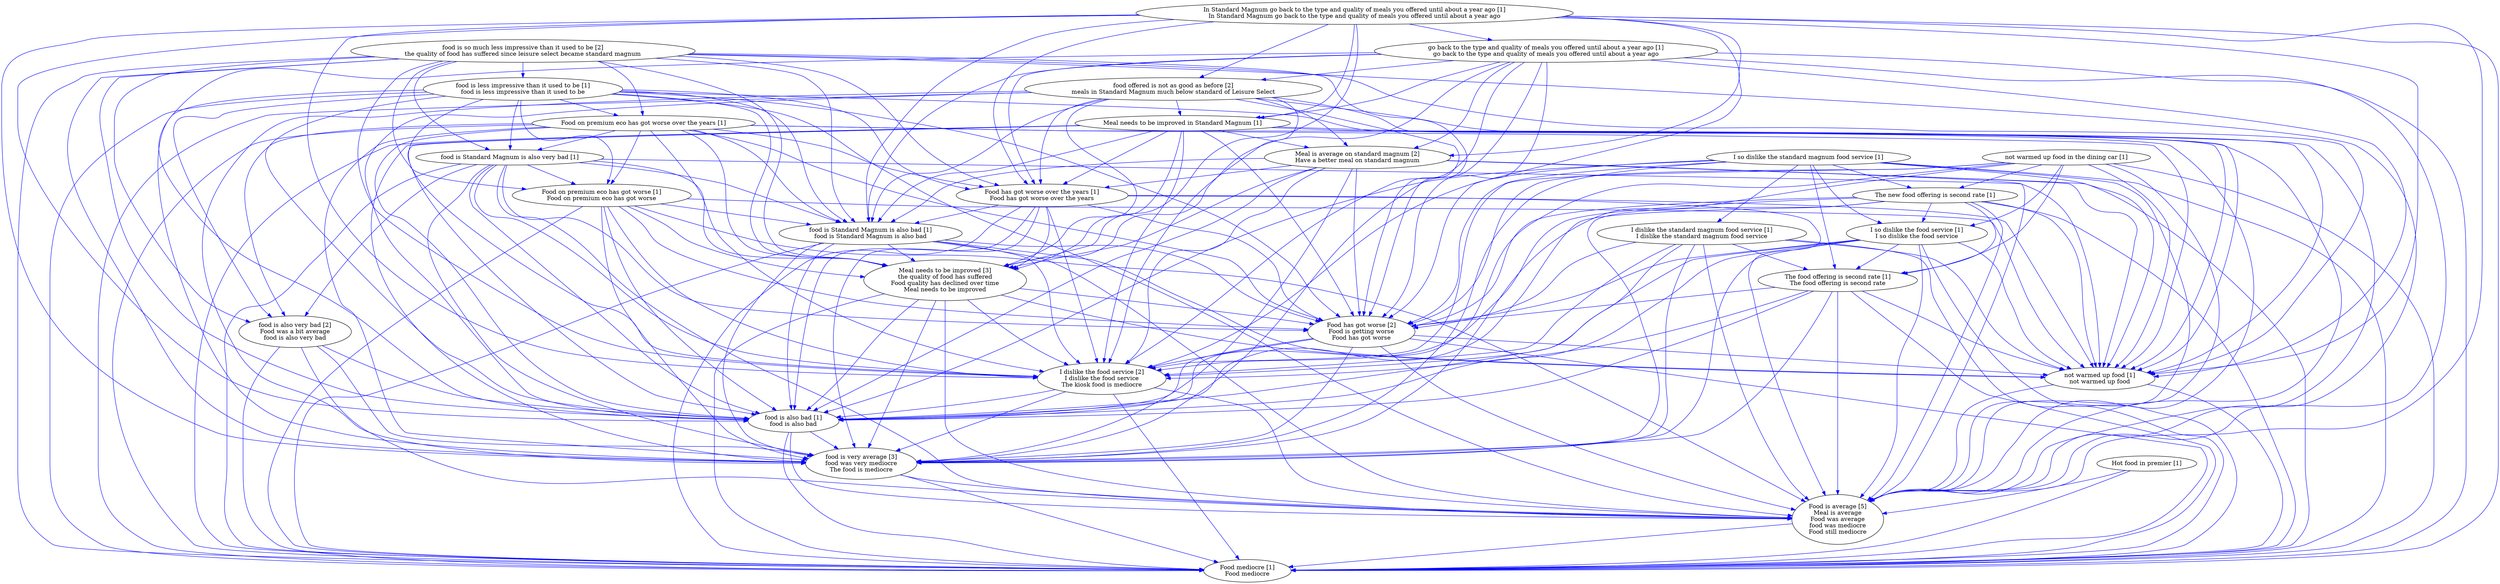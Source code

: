 digraph collapsedGraph {
"food offered is not as good as before [2]\nmeals in Standard Magnum much below standard of Leisure Select""Meal is average on standard magnum [2]\nHave a better meal on standard magnum""food is so much less impressive than it used to be [2]\nthe quality of food has suffered since leisure select became standard magnum""I dislike the food service [2]\nI dislike the food service\nThe kiosk food is mediocre""food is very average [3]\nfood was very mediocre\nThe food is mediocre""Food has got worse [2]\nFood is getting worse\nFood has got worse""Food is average [5]\nMeal is average\nFood was average\nfood was mediocre\nFood still mediocre""Meal needs to be improved [3]\nthe quality of food has suffered\nFood quality has declined over time\nMeal needs to be improved""food is also very bad [2]\nFood was a bit average\nfood is also very bad""Food mediocre [1]\nFood mediocre""Food on premium eco has got worse over the years [1]""Food on premium eco has got worse [1]\nFood on premium eco has got worse""Food has got worse over the years [1]\nFood has got worse over the years""Hot food in premier [1]""I so dislike the standard magnum food service [1]""I dislike the standard magnum food service [1]\nI dislike the standard magnum food service""I so dislike the food service [1]\nI so dislike the food service""In Standard Magnum go back to the type and quality of meals you offered until about a year ago [1]\nIn Standard Magnum go back to the type and quality of meals you offered until about a year ago""go back to the type and quality of meals you offered until about a year ago [1]\ngo back to the type and quality of meals you offered until about a year ago""Meal needs to be improved in Standard Magnum [1]""The new food offering is second rate [1]""The food offering is second rate [1]\nThe food offering is second rate""food is Standard Magnum is also very bad [1]""food is Standard Magnum is also bad [1]\nfood is Standard Magnum is also bad""food is also bad [1]\nfood is also bad""food is less impressive than it used to be [1]\nfood is less impressive than it used to be""not warmed up food in the dining car [1]""not warmed up food [1]\nnot warmed up food""food is Standard Magnum is also very bad [1]" -> "Food is average [5]\nMeal is average\nFood was average\nfood was mediocre\nFood still mediocre" [color=blue]
"food is Standard Magnum is also very bad [1]" -> "I dislike the food service [2]\nI dislike the food service\nThe kiosk food is mediocre" [color=blue]
"food is Standard Magnum is also very bad [1]" -> "Food mediocre [1]\nFood mediocre" [color=blue]
"food is Standard Magnum is also very bad [1]" -> "food is very average [3]\nfood was very mediocre\nThe food is mediocre" [color=blue]
"Meal needs to be improved [3]\nthe quality of food has suffered\nFood quality has declined over time\nMeal needs to be improved" -> "food is very average [3]\nfood was very mediocre\nThe food is mediocre" [color=blue]
"food is Standard Magnum is also bad [1]\nfood is Standard Magnum is also bad" -> "not warmed up food [1]\nnot warmed up food" [color=blue]
"Meal needs to be improved [3]\nthe quality of food has suffered\nFood quality has declined over time\nMeal needs to be improved" -> "Food has got worse [2]\nFood is getting worse\nFood has got worse" [color=blue]
"food is Standard Magnum is also bad [1]\nfood is Standard Magnum is also bad" -> "food is very average [3]\nfood was very mediocre\nThe food is mediocre" [color=blue]
"food is Standard Magnum is also very bad [1]" -> "Food has got worse [2]\nFood is getting worse\nFood has got worse" [color=blue]
"Food has got worse [2]\nFood is getting worse\nFood has got worse" -> "Food mediocre [1]\nFood mediocre" [color=blue]
"Food has got worse [2]\nFood is getting worse\nFood has got worse" -> "food is also bad [1]\nfood is also bad" [color=blue]
"The food offering is second rate [1]\nThe food offering is second rate" -> "food is also bad [1]\nfood is also bad" [color=blue]
"food is Standard Magnum is also very bad [1]" -> "Meal needs to be improved [3]\nthe quality of food has suffered\nFood quality has declined over time\nMeal needs to be improved" [color=blue]
"food is Standard Magnum is also very bad [1]" -> "Food on premium eco has got worse [1]\nFood on premium eco has got worse" [color=blue]
"The food offering is second rate [1]\nThe food offering is second rate" -> "Food mediocre [1]\nFood mediocre" [color=blue]
"food is so much less impressive than it used to be [2]\nthe quality of food has suffered since leisure select became standard magnum" -> "Food has got worse [2]\nFood is getting worse\nFood has got worse" [color=blue]
"go back to the type and quality of meals you offered until about a year ago [1]\ngo back to the type and quality of meals you offered until about a year ago" -> "food is Standard Magnum is also bad [1]\nfood is Standard Magnum is also bad" [color=blue]
"The food offering is second rate [1]\nThe food offering is second rate" -> "I dislike the food service [2]\nI dislike the food service\nThe kiosk food is mediocre" [color=blue]
"go back to the type and quality of meals you offered until about a year ago [1]\ngo back to the type and quality of meals you offered until about a year ago" -> "food offered is not as good as before [2]\nmeals in Standard Magnum much below standard of Leisure Select" [color=blue]
"The food offering is second rate [1]\nThe food offering is second rate" -> "Food is average [5]\nMeal is average\nFood was average\nfood was mediocre\nFood still mediocre" [color=blue]
"The food offering is second rate [1]\nThe food offering is second rate" -> "Food has got worse [2]\nFood is getting worse\nFood has got worse" [color=blue]
"food is also bad [1]\nfood is also bad" -> "food is very average [3]\nfood was very mediocre\nThe food is mediocre" [color=blue]
"not warmed up food in the dining car [1]" -> "Food is average [5]\nMeal is average\nFood was average\nfood was mediocre\nFood still mediocre" [color=blue]
"Meal needs to be improved [3]\nthe quality of food has suffered\nFood quality has declined over time\nMeal needs to be improved" -> "not warmed up food [1]\nnot warmed up food" [color=blue]
"food is less impressive than it used to be [1]\nfood is less impressive than it used to be" -> "food is Standard Magnum is also bad [1]\nfood is Standard Magnum is also bad" [color=blue]
"food is so much less impressive than it used to be [2]\nthe quality of food has suffered since leisure select became standard magnum" -> "not warmed up food [1]\nnot warmed up food" [color=blue]
"not warmed up food [1]\nnot warmed up food" -> "Food is average [5]\nMeal is average\nFood was average\nfood was mediocre\nFood still mediocre" [color=blue]
"food is so much less impressive than it used to be [2]\nthe quality of food has suffered since leisure select became standard magnum" -> "food is very average [3]\nfood was very mediocre\nThe food is mediocre" [color=blue]
"go back to the type and quality of meals you offered until about a year ago [1]\ngo back to the type and quality of meals you offered until about a year ago" -> "Food has got worse over the years [1]\nFood has got worse over the years" [color=blue]
"In Standard Magnum go back to the type and quality of meals you offered until about a year ago [1]\nIn Standard Magnum go back to the type and quality of meals you offered until about a year ago" -> "Food is average [5]\nMeal is average\nFood was average\nfood was mediocre\nFood still mediocre" [color=blue]
"In Standard Magnum go back to the type and quality of meals you offered until about a year ago [1]\nIn Standard Magnum go back to the type and quality of meals you offered until about a year ago" -> "Meal needs to be improved in Standard Magnum [1]" [color=blue]
"In Standard Magnum go back to the type and quality of meals you offered until about a year ago [1]\nIn Standard Magnum go back to the type and quality of meals you offered until about a year ago" -> "Food mediocre [1]\nFood mediocre" [color=blue]
"Food on premium eco has got worse over the years [1]" -> "food is Standard Magnum is also bad [1]\nfood is Standard Magnum is also bad" [color=blue]
"In Standard Magnum go back to the type and quality of meals you offered until about a year ago [1]\nIn Standard Magnum go back to the type and quality of meals you offered until about a year ago" -> "I dislike the food service [2]\nI dislike the food service\nThe kiosk food is mediocre" [color=blue]
"In Standard Magnum go back to the type and quality of meals you offered until about a year ago [1]\nIn Standard Magnum go back to the type and quality of meals you offered until about a year ago" -> "food is also bad [1]\nfood is also bad" [color=blue]
"In Standard Magnum go back to the type and quality of meals you offered until about a year ago [1]\nIn Standard Magnum go back to the type and quality of meals you offered until about a year ago" -> "Meal is average on standard magnum [2]\nHave a better meal on standard magnum" [color=blue]
"In Standard Magnum go back to the type and quality of meals you offered until about a year ago [1]\nIn Standard Magnum go back to the type and quality of meals you offered until about a year ago" -> "Food has got worse [2]\nFood is getting worse\nFood has got worse" [color=blue]
"go back to the type and quality of meals you offered until about a year ago [1]\ngo back to the type and quality of meals you offered until about a year ago" -> "Meal needs to be improved in Standard Magnum [1]" [color=blue]
"go back to the type and quality of meals you offered until about a year ago [1]\ngo back to the type and quality of meals you offered until about a year ago" -> "Food is average [5]\nMeal is average\nFood was average\nfood was mediocre\nFood still mediocre" [color=blue]
"go back to the type and quality of meals you offered until about a year ago [1]\ngo back to the type and quality of meals you offered until about a year ago" -> "Meal is average on standard magnum [2]\nHave a better meal on standard magnum" [color=blue]
"go back to the type and quality of meals you offered until about a year ago [1]\ngo back to the type and quality of meals you offered until about a year ago" -> "Food has got worse [2]\nFood is getting worse\nFood has got worse" [color=blue]
"go back to the type and quality of meals you offered until about a year ago [1]\ngo back to the type and quality of meals you offered until about a year ago" -> "food is also bad [1]\nfood is also bad" [color=blue]
"Food on premium eco has got worse over the years [1]" -> "Food mediocre [1]\nFood mediocre" [color=blue]
"go back to the type and quality of meals you offered until about a year ago [1]\ngo back to the type and quality of meals you offered until about a year ago" -> "I dislike the food service [2]\nI dislike the food service\nThe kiosk food is mediocre" [color=blue]
"go back to the type and quality of meals you offered until about a year ago [1]\ngo back to the type and quality of meals you offered until about a year ago" -> "Food mediocre [1]\nFood mediocre" [color=blue]
"Food on premium eco has got worse over the years [1]" -> "food is also bad [1]\nfood is also bad" [color=blue]
"In Standard Magnum go back to the type and quality of meals you offered until about a year ago [1]\nIn Standard Magnum go back to the type and quality of meals you offered until about a year ago" -> "food is Standard Magnum is also bad [1]\nfood is Standard Magnum is also bad" [color=blue]
"not warmed up food [1]\nnot warmed up food" -> "Food mediocre [1]\nFood mediocre" [color=blue]
"Food has got worse [2]\nFood is getting worse\nFood has got worse" -> "not warmed up food [1]\nnot warmed up food" [color=blue]
"Food has got worse [2]\nFood is getting worse\nFood has got worse" -> "food is very average [3]\nfood was very mediocre\nThe food is mediocre" [color=blue]
"Food is average [5]\nMeal is average\nFood was average\nfood was mediocre\nFood still mediocre" -> "Food mediocre [1]\nFood mediocre" [color=blue]
"Food has got worse [2]\nFood is getting worse\nFood has got worse" -> "Food is average [5]\nMeal is average\nFood was average\nfood was mediocre\nFood still mediocre" [color=blue]
"I so dislike the food service [1]\nI so dislike the food service" -> "Food has got worse [2]\nFood is getting worse\nFood has got worse" [color=blue]
"I so dislike the food service [1]\nI so dislike the food service" -> "The food offering is second rate [1]\nThe food offering is second rate" [color=blue]
"go back to the type and quality of meals you offered until about a year ago [1]\ngo back to the type and quality of meals you offered until about a year ago" -> "Meal needs to be improved [3]\nthe quality of food has suffered\nFood quality has declined over time\nMeal needs to be improved" [color=blue]
"I so dislike the food service [1]\nI so dislike the food service" -> "food is very average [3]\nfood was very mediocre\nThe food is mediocre" [color=blue]
"I so dislike the food service [1]\nI so dislike the food service" -> "not warmed up food [1]\nnot warmed up food" [color=blue]
"Food on premium eco has got worse [1]\nFood on premium eco has got worse" -> "food is also bad [1]\nfood is also bad" [color=blue]
"go back to the type and quality of meals you offered until about a year ago [1]\ngo back to the type and quality of meals you offered until about a year ago" -> "food is very average [3]\nfood was very mediocre\nThe food is mediocre" [color=blue]
"go back to the type and quality of meals you offered until about a year ago [1]\ngo back to the type and quality of meals you offered until about a year ago" -> "not warmed up food [1]\nnot warmed up food" [color=blue]
"The new food offering is second rate [1]" -> "I so dislike the food service [1]\nI so dislike the food service" [color=blue]
"Food on premium eco has got worse [1]\nFood on premium eco has got worse" -> "Food mediocre [1]\nFood mediocre" [color=blue]
"Food on premium eco has got worse [1]\nFood on premium eco has got worse" -> "I dislike the food service [2]\nI dislike the food service\nThe kiosk food is mediocre" [color=blue]
"Food on premium eco has got worse [1]\nFood on premium eco has got worse" -> "food is very average [3]\nfood was very mediocre\nThe food is mediocre" [color=blue]
"I so dislike the food service [1]\nI so dislike the food service" -> "I dislike the food service [2]\nI dislike the food service\nThe kiosk food is mediocre" [color=blue]
"Food on premium eco has got worse [1]\nFood on premium eco has got worse" -> "Food has got worse [2]\nFood is getting worse\nFood has got worse" [color=blue]
"The new food offering is second rate [1]" -> "food is very average [3]\nfood was very mediocre\nThe food is mediocre" [color=blue]
"Food on premium eco has got worse [1]\nFood on premium eco has got worse" -> "not warmed up food [1]\nnot warmed up food" [color=blue]
"The new food offering is second rate [1]" -> "not warmed up food [1]\nnot warmed up food" [color=blue]
"I so dislike the food service [1]\nI so dislike the food service" -> "Food is average [5]\nMeal is average\nFood was average\nfood was mediocre\nFood still mediocre" [color=blue]
"I dislike the standard magnum food service [1]\nI dislike the standard magnum food service" -> "Food mediocre [1]\nFood mediocre" [color=blue]
"I dislike the standard magnum food service [1]\nI dislike the standard magnum food service" -> "Food has got worse [2]\nFood is getting worse\nFood has got worse" [color=blue]
"I dislike the standard magnum food service [1]\nI dislike the standard magnum food service" -> "food is also bad [1]\nfood is also bad" [color=blue]
"food offered is not as good as before [2]\nmeals in Standard Magnum much below standard of Leisure Select" -> "Meal is average on standard magnum [2]\nHave a better meal on standard magnum" [color=blue]
"In Standard Magnum go back to the type and quality of meals you offered until about a year ago [1]\nIn Standard Magnum go back to the type and quality of meals you offered until about a year ago" -> "Meal needs to be improved [3]\nthe quality of food has suffered\nFood quality has declined over time\nMeal needs to be improved" [color=blue]
"Food on premium eco has got worse [1]\nFood on premium eco has got worse" -> "Food is average [5]\nMeal is average\nFood was average\nfood was mediocre\nFood still mediocre" [color=blue]
"Food on premium eco has got worse [1]\nFood on premium eco has got worse" -> "Meal needs to be improved [3]\nthe quality of food has suffered\nFood quality has declined over time\nMeal needs to be improved" [color=blue]
"food offered is not as good as before [2]\nmeals in Standard Magnum much below standard of Leisure Select" -> "Meal needs to be improved in Standard Magnum [1]" [color=blue]
"Meal is average on standard magnum [2]\nHave a better meal on standard magnum" -> "Food has got worse [2]\nFood is getting worse\nFood has got worse" [color=blue]
"Meal is average on standard magnum [2]\nHave a better meal on standard magnum" -> "not warmed up food [1]\nnot warmed up food" [color=blue]
"Food on premium eco has got worse over the years [1]" -> "food is Standard Magnum is also very bad [1]" [color=blue]
"Food on premium eco has got worse over the years [1]" -> "Meal needs to be improved [3]\nthe quality of food has suffered\nFood quality has declined over time\nMeal needs to be improved" [color=blue]
"In Standard Magnum go back to the type and quality of meals you offered until about a year ago [1]\nIn Standard Magnum go back to the type and quality of meals you offered until about a year ago" -> "Food has got worse over the years [1]\nFood has got worse over the years" [color=blue]
"Food on premium eco has got worse over the years [1]" -> "I dislike the food service [2]\nI dislike the food service\nThe kiosk food is mediocre" [color=blue]
"Food on premium eco has got worse over the years [1]" -> "Food is average [5]\nMeal is average\nFood was average\nfood was mediocre\nFood still mediocre" [color=blue]
"Meal is average on standard magnum [2]\nHave a better meal on standard magnum" -> "Food has got worse over the years [1]\nFood has got worse over the years" [color=blue]
"I dislike the standard magnum food service [1]\nI dislike the standard magnum food service" -> "Food is average [5]\nMeal is average\nFood was average\nfood was mediocre\nFood still mediocre" [color=blue]
"I dislike the standard magnum food service [1]\nI dislike the standard magnum food service" -> "I dislike the food service [2]\nI dislike the food service\nThe kiosk food is mediocre" [color=blue]
"food is less impressive than it used to be [1]\nfood is less impressive than it used to be" -> "food is also bad [1]\nfood is also bad" [color=blue]
"food is less impressive than it used to be [1]\nfood is less impressive than it used to be" -> "I dislike the food service [2]\nI dislike the food service\nThe kiosk food is mediocre" [color=blue]
"food is less impressive than it used to be [1]\nfood is less impressive than it used to be" -> "Food mediocre [1]\nFood mediocre" [color=blue]
"not warmed up food in the dining car [1]" -> "The new food offering is second rate [1]" [color=blue]
"food is less impressive than it used to be [1]\nfood is less impressive than it used to be" -> "Food is average [5]\nMeal is average\nFood was average\nfood was mediocre\nFood still mediocre" [color=blue]
"food is less impressive than it used to be [1]\nfood is less impressive than it used to be" -> "food is very average [3]\nfood was very mediocre\nThe food is mediocre" [color=blue]
"food is less impressive than it used to be [1]\nfood is less impressive than it used to be" -> "not warmed up food [1]\nnot warmed up food" [color=blue]
"not warmed up food in the dining car [1]" -> "food is also bad [1]\nfood is also bad" [color=blue]
"not warmed up food in the dining car [1]" -> "Food has got worse [2]\nFood is getting worse\nFood has got worse" [color=blue]
"Meal is average on standard magnum [2]\nHave a better meal on standard magnum" -> "I dislike the food service [2]\nI dislike the food service\nThe kiosk food is mediocre" [color=blue]
"Meal is average on standard magnum [2]\nHave a better meal on standard magnum" -> "Meal needs to be improved [3]\nthe quality of food has suffered\nFood quality has declined over time\nMeal needs to be improved" [color=blue]
"not warmed up food in the dining car [1]" -> "I dislike the food service [2]\nI dislike the food service\nThe kiosk food is mediocre" [color=blue]
"not warmed up food in the dining car [1]" -> "Food mediocre [1]\nFood mediocre" [color=blue]
"food is less impressive than it used to be [1]\nfood is less impressive than it used to be" -> "Food on premium eco has got worse over the years [1]" [color=blue]
"food is less impressive than it used to be [1]\nfood is less impressive than it used to be" -> "Food on premium eco has got worse [1]\nFood on premium eco has got worse" [color=blue]
"food is less impressive than it used to be [1]\nfood is less impressive than it used to be" -> "food is Standard Magnum is also very bad [1]" [color=blue]
"food is less impressive than it used to be [1]\nfood is less impressive than it used to be" -> "Food has got worse [2]\nFood is getting worse\nFood has got worse" [color=blue]
"In Standard Magnum go back to the type and quality of meals you offered until about a year ago [1]\nIn Standard Magnum go back to the type and quality of meals you offered until about a year ago" -> "not warmed up food [1]\nnot warmed up food" [color=blue]
"In Standard Magnum go back to the type and quality of meals you offered until about a year ago [1]\nIn Standard Magnum go back to the type and quality of meals you offered until about a year ago" -> "food is very average [3]\nfood was very mediocre\nThe food is mediocre" [color=blue]
"food is less impressive than it used to be [1]\nfood is less impressive than it used to be" -> "Meal needs to be improved [3]\nthe quality of food has suffered\nFood quality has declined over time\nMeal needs to be improved" [color=blue]
"In Standard Magnum go back to the type and quality of meals you offered until about a year ago [1]\nIn Standard Magnum go back to the type and quality of meals you offered until about a year ago" -> "food offered is not as good as before [2]\nmeals in Standard Magnum much below standard of Leisure Select" [color=blue]
"I so dislike the food service [1]\nI so dislike the food service" -> "food is also bad [1]\nfood is also bad" [color=blue]
"I so dislike the food service [1]\nI so dislike the food service" -> "Food mediocre [1]\nFood mediocre" [color=blue]
"I so dislike the standard magnum food service [1]" -> "I dislike the food service [2]\nI dislike the food service\nThe kiosk food is mediocre" [color=blue]
"I so dislike the standard magnum food service [1]" -> "Food is average [5]\nMeal is average\nFood was average\nfood was mediocre\nFood still mediocre" [color=blue]
"Meal needs to be improved [3]\nthe quality of food has suffered\nFood quality has declined over time\nMeal needs to be improved" -> "food is also bad [1]\nfood is also bad" [color=blue]
"I so dislike the standard magnum food service [1]" -> "not warmed up food [1]\nnot warmed up food" [color=blue]
"Meal needs to be improved [3]\nthe quality of food has suffered\nFood quality has declined over time\nMeal needs to be improved" -> "Food is average [5]\nMeal is average\nFood was average\nfood was mediocre\nFood still mediocre" [color=blue]
"Meal needs to be improved [3]\nthe quality of food has suffered\nFood quality has declined over time\nMeal needs to be improved" -> "I dislike the food service [2]\nI dislike the food service\nThe kiosk food is mediocre" [color=blue]
"Meal needs to be improved [3]\nthe quality of food has suffered\nFood quality has declined over time\nMeal needs to be improved" -> "Food mediocre [1]\nFood mediocre" [color=blue]
"Meal needs to be improved in Standard Magnum [1]" -> "food is Standard Magnum is also bad [1]\nfood is Standard Magnum is also bad" [color=blue]
"food is Standard Magnum is also very bad [1]" -> "not warmed up food [1]\nnot warmed up food" [color=blue]
"I so dislike the standard magnum food service [1]" -> "The new food offering is second rate [1]" [color=blue]
"Meal is average on standard magnum [2]\nHave a better meal on standard magnum" -> "Food is average [5]\nMeal is average\nFood was average\nfood was mediocre\nFood still mediocre" [color=blue]
"Meal is average on standard magnum [2]\nHave a better meal on standard magnum" -> "food is Standard Magnum is also bad [1]\nfood is Standard Magnum is also bad" [color=blue]
"Meal needs to be improved in Standard Magnum [1]" -> "Food is average [5]\nMeal is average\nFood was average\nfood was mediocre\nFood still mediocre" [color=blue]
"Meal needs to be improved in Standard Magnum [1]" -> "Meal is average on standard magnum [2]\nHave a better meal on standard magnum" [color=blue]
"Meal needs to be improved in Standard Magnum [1]" -> "Food has got worse [2]\nFood is getting worse\nFood has got worse" [color=blue]
"food is very average [3]\nfood was very mediocre\nThe food is mediocre" -> "Food mediocre [1]\nFood mediocre" [color=blue]
"Meal needs to be improved in Standard Magnum [1]" -> "food is also bad [1]\nfood is also bad" [color=blue]
"Meal is average on standard magnum [2]\nHave a better meal on standard magnum" -> "Food mediocre [1]\nFood mediocre" [color=blue]
"Meal is average on standard magnum [2]\nHave a better meal on standard magnum" -> "food is very average [3]\nfood was very mediocre\nThe food is mediocre" [color=blue]
"food is also very bad [2]\nFood was a bit average\nfood is also very bad" -> "Food is average [5]\nMeal is average\nFood was average\nfood was mediocre\nFood still mediocre" [color=blue]
"Meal needs to be improved in Standard Magnum [1]" -> "Food mediocre [1]\nFood mediocre" [color=blue]
"Meal needs to be improved in Standard Magnum [1]" -> "food is very average [3]\nfood was very mediocre\nThe food is mediocre" [color=blue]
"Meal needs to be improved in Standard Magnum [1]" -> "I dislike the food service [2]\nI dislike the food service\nThe kiosk food is mediocre" [color=blue]
"Meal is average on standard magnum [2]\nHave a better meal on standard magnum" -> "food is also bad [1]\nfood is also bad" [color=blue]
"food is also bad [1]\nfood is also bad" -> "Food mediocre [1]\nFood mediocre" [color=blue]
"Meal needs to be improved in Standard Magnum [1]" -> "Food has got worse over the years [1]\nFood has got worse over the years" [color=blue]
"I so dislike the standard magnum food service [1]" -> "food is very average [3]\nfood was very mediocre\nThe food is mediocre" [color=blue]
"I dislike the food service [2]\nI dislike the food service\nThe kiosk food is mediocre" -> "Food is average [5]\nMeal is average\nFood was average\nfood was mediocre\nFood still mediocre" [color=blue]
"Meal needs to be improved in Standard Magnum [1]" -> "Meal needs to be improved [3]\nthe quality of food has suffered\nFood quality has declined over time\nMeal needs to be improved" [color=blue]
"I so dislike the standard magnum food service [1]" -> "The food offering is second rate [1]\nThe food offering is second rate" [color=blue]
"I so dislike the standard magnum food service [1]" -> "Food has got worse [2]\nFood is getting worse\nFood has got worse" [color=blue]
"Hot food in premier [1]" -> "Food is average [5]\nMeal is average\nFood was average\nfood was mediocre\nFood still mediocre" [color=blue]
"food is so much less impressive than it used to be [2]\nthe quality of food has suffered since leisure select became standard magnum" -> "Meal needs to be improved [3]\nthe quality of food has suffered\nFood quality has declined over time\nMeal needs to be improved" [color=blue]
"food is so much less impressive than it used to be [2]\nthe quality of food has suffered since leisure select became standard magnum" -> "food is less impressive than it used to be [1]\nfood is less impressive than it used to be" [color=blue]
"not warmed up food in the dining car [1]" -> "I so dislike the food service [1]\nI so dislike the food service" [color=blue]
"not warmed up food in the dining car [1]" -> "The food offering is second rate [1]\nThe food offering is second rate" [color=blue]
"not warmed up food in the dining car [1]" -> "food is very average [3]\nfood was very mediocre\nThe food is mediocre" [color=blue]
"food is very average [3]\nfood was very mediocre\nThe food is mediocre" -> "Food is average [5]\nMeal is average\nFood was average\nfood was mediocre\nFood still mediocre" [color=blue]
"The new food offering is second rate [1]" -> "food is also bad [1]\nfood is also bad" [color=blue]
"The new food offering is second rate [1]" -> "Food has got worse [2]\nFood is getting worse\nFood has got worse" [color=blue]
"The new food offering is second rate [1]" -> "I dislike the food service [2]\nI dislike the food service\nThe kiosk food is mediocre" [color=blue]
"The new food offering is second rate [1]" -> "Food mediocre [1]\nFood mediocre" [color=blue]
"The new food offering is second rate [1]" -> "Food is average [5]\nMeal is average\nFood was average\nfood was mediocre\nFood still mediocre" [color=blue]
"Hot food in premier [1]" -> "Food mediocre [1]\nFood mediocre" [color=blue]
"The food offering is second rate [1]\nThe food offering is second rate" -> "food is very average [3]\nfood was very mediocre\nThe food is mediocre" [color=blue]
"I so dislike the standard magnum food service [1]" -> "Food mediocre [1]\nFood mediocre" [color=blue]
"I so dislike the standard magnum food service [1]" -> "food is also bad [1]\nfood is also bad" [color=blue]
"The food offering is second rate [1]\nThe food offering is second rate" -> "not warmed up food [1]\nnot warmed up food" [color=blue]
"Meal needs to be improved in Standard Magnum [1]" -> "not warmed up food [1]\nnot warmed up food" [color=blue]
"Food on premium eco has got worse [1]\nFood on premium eco has got worse" -> "food is Standard Magnum is also bad [1]\nfood is Standard Magnum is also bad" [color=blue]
"food offered is not as good as before [2]\nmeals in Standard Magnum much below standard of Leisure Select" -> "Food mediocre [1]\nFood mediocre" [color=blue]
"food offered is not as good as before [2]\nmeals in Standard Magnum much below standard of Leisure Select" -> "I dislike the food service [2]\nI dislike the food service\nThe kiosk food is mediocre" [color=blue]
"food offered is not as good as before [2]\nmeals in Standard Magnum much below standard of Leisure Select" -> "food is very average [3]\nfood was very mediocre\nThe food is mediocre" [color=blue]
"food offered is not as good as before [2]\nmeals in Standard Magnum much below standard of Leisure Select" -> "Food is average [5]\nMeal is average\nFood was average\nfood was mediocre\nFood still mediocre" [color=blue]
"food is Standard Magnum is also bad [1]\nfood is Standard Magnum is also bad" -> "I dislike the food service [2]\nI dislike the food service\nThe kiosk food is mediocre" [color=blue]
"food is Standard Magnum is also bad [1]\nfood is Standard Magnum is also bad" -> "Food mediocre [1]\nFood mediocre" [color=blue]
"Food has got worse over the years [1]\nFood has got worse over the years" -> "not warmed up food [1]\nnot warmed up food" [color=blue]
"Food has got worse over the years [1]\nFood has got worse over the years" -> "food is very average [3]\nfood was very mediocre\nThe food is mediocre" [color=blue]
"food is Standard Magnum is also bad [1]\nfood is Standard Magnum is also bad" -> "Food is average [5]\nMeal is average\nFood was average\nfood was mediocre\nFood still mediocre" [color=blue]
"food is Standard Magnum is also bad [1]\nfood is Standard Magnum is also bad" -> "Food has got worse [2]\nFood is getting worse\nFood has got worse" [color=blue]
"food is so much less impressive than it used to be [2]\nthe quality of food has suffered since leisure select became standard magnum" -> "Food on premium eco has got worse over the years [1]" [color=blue]
"Food has got worse over the years [1]\nFood has got worse over the years" -> "I dislike the food service [2]\nI dislike the food service\nThe kiosk food is mediocre" [color=blue]
"Food has got worse over the years [1]\nFood has got worse over the years" -> "Food mediocre [1]\nFood mediocre" [color=blue]
"food offered is not as good as before [2]\nmeals in Standard Magnum much below standard of Leisure Select" -> "Food has got worse [2]\nFood is getting worse\nFood has got worse" [color=blue]
"food offered is not as good as before [2]\nmeals in Standard Magnum much below standard of Leisure Select" -> "food is also bad [1]\nfood is also bad" [color=blue]
"Food has got worse over the years [1]\nFood has got worse over the years" -> "food is also bad [1]\nfood is also bad" [color=blue]
"I dislike the standard magnum food service [1]\nI dislike the standard magnum food service" -> "not warmed up food [1]\nnot warmed up food" [color=blue]
"I dislike the standard magnum food service [1]\nI dislike the standard magnum food service" -> "food is very average [3]\nfood was very mediocre\nThe food is mediocre" [color=blue]
"food is so much less impressive than it used to be [2]\nthe quality of food has suffered since leisure select became standard magnum" -> "Food is average [5]\nMeal is average\nFood was average\nfood was mediocre\nFood still mediocre" [color=blue]
"food is so much less impressive than it used to be [2]\nthe quality of food has suffered since leisure select became standard magnum" -> "I dislike the food service [2]\nI dislike the food service\nThe kiosk food is mediocre" [color=blue]
"food is so much less impressive than it used to be [2]\nthe quality of food has suffered since leisure select became standard magnum" -> "Food mediocre [1]\nFood mediocre" [color=blue]
"food offered is not as good as before [2]\nmeals in Standard Magnum much below standard of Leisure Select" -> "food is Standard Magnum is also bad [1]\nfood is Standard Magnum is also bad" [color=blue]
"Food has got worse over the years [1]\nFood has got worse over the years" -> "food is Standard Magnum is also bad [1]\nfood is Standard Magnum is also bad" [color=blue]
"food is so much less impressive than it used to be [2]\nthe quality of food has suffered since leisure select became standard magnum" -> "food is also bad [1]\nfood is also bad" [color=blue]
"food offered is not as good as before [2]\nmeals in Standard Magnum much below standard of Leisure Select" -> "Meal needs to be improved [3]\nthe quality of food has suffered\nFood quality has declined over time\nMeal needs to be improved" [color=blue]
"food is Standard Magnum is also bad [1]\nfood is Standard Magnum is also bad" -> "Meal needs to be improved [3]\nthe quality of food has suffered\nFood quality has declined over time\nMeal needs to be improved" [color=blue]
"food is also very bad [2]\nFood was a bit average\nfood is also very bad" -> "food is also bad [1]\nfood is also bad" [color=blue]
"Food on premium eco has got worse over the years [1]" -> "food is very average [3]\nfood was very mediocre\nThe food is mediocre" [color=blue]
"Food on premium eco has got worse over the years [1]" -> "not warmed up food [1]\nnot warmed up food" [color=blue]
"I dislike the standard magnum food service [1]\nI dislike the standard magnum food service" -> "The food offering is second rate [1]\nThe food offering is second rate" [color=blue]
"Food on premium eco has got worse over the years [1]" -> "Food has got worse [2]\nFood is getting worse\nFood has got worse" [color=blue]
"food offered is not as good as before [2]\nmeals in Standard Magnum much below standard of Leisure Select" -> "Food has got worse over the years [1]\nFood has got worse over the years" [color=blue]
"Food has got worse [2]\nFood is getting worse\nFood has got worse" -> "I dislike the food service [2]\nI dislike the food service\nThe kiosk food is mediocre" [color=blue]
"food is so much less impressive than it used to be [2]\nthe quality of food has suffered since leisure select became standard magnum" -> "Food on premium eco has got worse [1]\nFood on premium eco has got worse" [color=blue]
"food is so much less impressive than it used to be [2]\nthe quality of food has suffered since leisure select became standard magnum" -> "food is Standard Magnum is also very bad [1]" [color=blue]
"food is also bad [1]\nfood is also bad" -> "Food is average [5]\nMeal is average\nFood was average\nfood was mediocre\nFood still mediocre" [color=blue]
"food is also very bad [2]\nFood was a bit average\nfood is also very bad" -> "food is very average [3]\nfood was very mediocre\nThe food is mediocre" [color=blue]
"food is also very bad [2]\nFood was a bit average\nfood is also very bad" -> "Food mediocre [1]\nFood mediocre" [color=blue]
"I dislike the food service [2]\nI dislike the food service\nThe kiosk food is mediocre" -> "Food mediocre [1]\nFood mediocre" [color=blue]
"food is so much less impressive than it used to be [2]\nthe quality of food has suffered since leisure select became standard magnum" -> "food is Standard Magnum is also bad [1]\nfood is Standard Magnum is also bad" [color=blue]
"food offered is not as good as before [2]\nmeals in Standard Magnum much below standard of Leisure Select" -> "not warmed up food [1]\nnot warmed up food" [color=blue]
"Food has got worse over the years [1]\nFood has got worse over the years" -> "Meal needs to be improved [3]\nthe quality of food has suffered\nFood quality has declined over time\nMeal needs to be improved" [color=blue]
"Food has got worse over the years [1]\nFood has got worse over the years" -> "Food is average [5]\nMeal is average\nFood was average\nfood was mediocre\nFood still mediocre" [color=blue]
"Food has got worse over the years [1]\nFood has got worse over the years" -> "Food has got worse [2]\nFood is getting worse\nFood has got worse" [color=blue]
"Food on premium eco has got worse over the years [1]" -> "Food on premium eco has got worse [1]\nFood on premium eco has got worse" [color=blue]
"Food on premium eco has got worse over the years [1]" -> "Food has got worse over the years [1]\nFood has got worse over the years" [color=blue]
"I so dislike the standard magnum food service [1]" -> "I dislike the standard magnum food service [1]\nI dislike the standard magnum food service" [color=blue]
"I so dislike the standard magnum food service [1]" -> "I so dislike the food service [1]\nI so dislike the food service" [color=blue]
"In Standard Magnum go back to the type and quality of meals you offered until about a year ago [1]\nIn Standard Magnum go back to the type and quality of meals you offered until about a year ago" -> "go back to the type and quality of meals you offered until about a year ago [1]\ngo back to the type and quality of meals you offered until about a year ago" [color=blue]
"The new food offering is second rate [1]" -> "The food offering is second rate [1]\nThe food offering is second rate" [color=blue]
"food is Standard Magnum is also very bad [1]" -> "food is Standard Magnum is also bad [1]\nfood is Standard Magnum is also bad" [color=blue]
"food is Standard Magnum is also bad [1]\nfood is Standard Magnum is also bad" -> "food is also bad [1]\nfood is also bad" [color=blue]
"food is Standard Magnum is also very bad [1]" -> "food is also bad [1]\nfood is also bad" [color=blue]
"not warmed up food in the dining car [1]" -> "not warmed up food [1]\nnot warmed up food" [color=blue]
"Food on premium eco has got worse over the years [1]" -> "food is also very bad [2]\nFood was a bit average\nfood is also very bad" [color=blue]
"I dislike the food service [2]\nI dislike the food service\nThe kiosk food is mediocre" -> "food is very average [3]\nfood was very mediocre\nThe food is mediocre" [color=blue]
"I dislike the food service [2]\nI dislike the food service\nThe kiosk food is mediocre" -> "food is also bad [1]\nfood is also bad" [color=blue]
"food is Standard Magnum is also very bad [1]" -> "food is also very bad [2]\nFood was a bit average\nfood is also very bad" [color=blue]
"food is so much less impressive than it used to be [2]\nthe quality of food has suffered since leisure select became standard magnum" -> "food is also very bad [2]\nFood was a bit average\nfood is also very bad" [color=blue]
"food is less impressive than it used to be [1]\nfood is less impressive than it used to be" -> "food is also very bad [2]\nFood was a bit average\nfood is also very bad" [color=blue]
"food is less impressive than it used to be [1]\nfood is less impressive than it used to be" -> "Food has got worse over the years [1]\nFood has got worse over the years" [color=blue]
"food is so much less impressive than it used to be [2]\nthe quality of food has suffered since leisure select became standard magnum" -> "Food has got worse over the years [1]\nFood has got worse over the years" [color=blue]
}